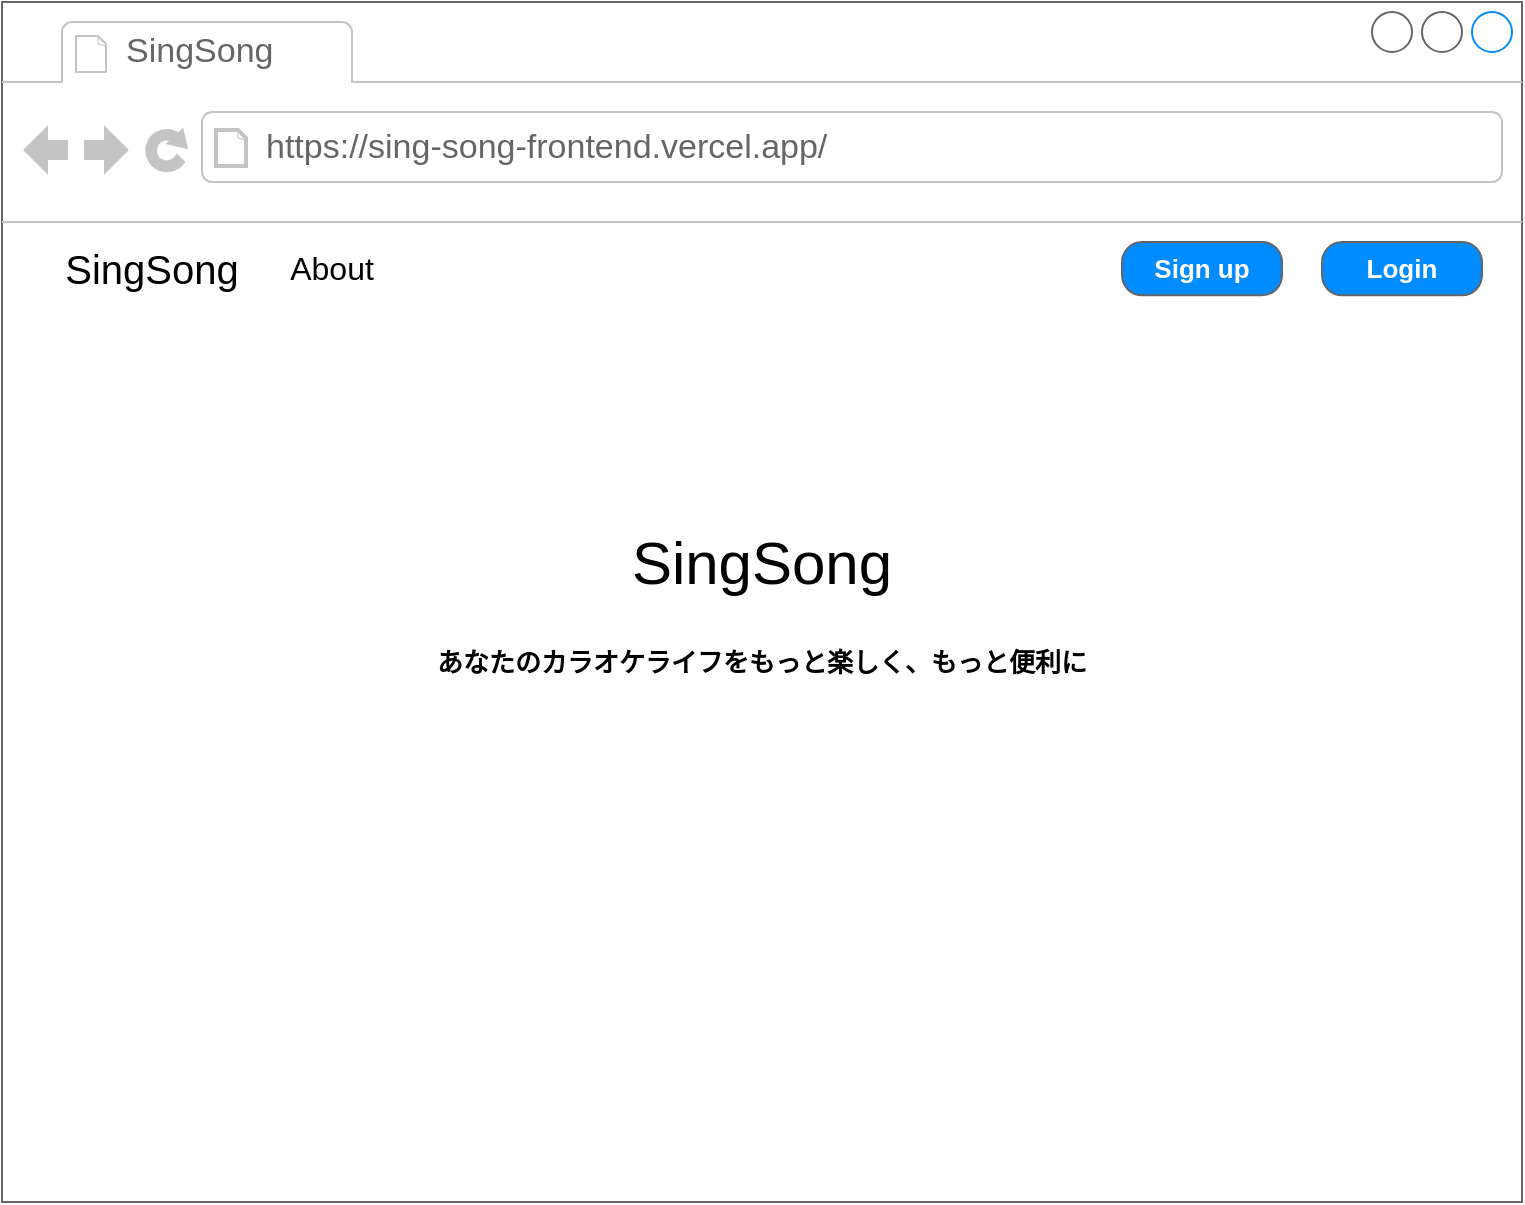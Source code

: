 <mxfile version="24.5.4" type="github" pages="2">
  <diagram name="Top Page" id="jzyZ-utd5EVz8HLpz6nn">
    <mxGraphModel dx="819" dy="448" grid="1" gridSize="10" guides="1" tooltips="1" connect="1" arrows="1" fold="1" page="1" pageScale="1" pageWidth="827" pageHeight="1169" math="0" shadow="0">
      <root>
        <mxCell id="0" />
        <mxCell id="1" parent="0" />
        <mxCell id="FBT5wMlfSQGBCRLELtxl-1" value="" style="strokeWidth=1;shadow=0;dashed=0;align=center;html=1;shape=mxgraph.mockup.containers.browserWindow;rSize=0;strokeColor=#666666;strokeColor2=#008cff;strokeColor3=#c4c4c4;mainText=,;recursiveResize=0;fontSize=12;" vertex="1" parent="1">
          <mxGeometry x="40" y="40" width="760" height="600" as="geometry" />
        </mxCell>
        <mxCell id="FBT5wMlfSQGBCRLELtxl-2" value="SingSong" style="strokeWidth=1;shadow=0;dashed=0;align=center;html=1;shape=mxgraph.mockup.containers.anchor;fontSize=17;fontColor=#666666;align=left;whiteSpace=wrap;" vertex="1" parent="FBT5wMlfSQGBCRLELtxl-1">
          <mxGeometry x="60" y="12" width="110" height="26" as="geometry" />
        </mxCell>
        <mxCell id="FBT5wMlfSQGBCRLELtxl-3" value="https://sing-song-frontend.vercel.app/" style="strokeWidth=1;shadow=0;dashed=0;align=center;html=1;shape=mxgraph.mockup.containers.anchor;rSize=0;fontSize=17;fontColor=#666666;align=left;" vertex="1" parent="FBT5wMlfSQGBCRLELtxl-1">
          <mxGeometry x="130" y="60" width="250" height="26" as="geometry" />
        </mxCell>
        <UserObject label="SingSong" placeholders="1" name="Variable" id="FBT5wMlfSQGBCRLELtxl-4">
          <mxCell style="text;html=1;strokeColor=none;fillColor=none;align=center;verticalAlign=middle;whiteSpace=wrap;overflow=hidden;fontSize=30;" vertex="1" parent="FBT5wMlfSQGBCRLELtxl-1">
            <mxGeometry x="260" y="250" width="240" height="60" as="geometry" />
          </mxCell>
        </UserObject>
        <UserObject label="&lt;h1 data-v-94ec3823=&quot;&quot; style=&quot;font-size: 13px;&quot;&gt;あなたのカラオケライフをもっと楽しく、もっと便利に&lt;/h1&gt;" placeholders="1" name="Variable" id="FBT5wMlfSQGBCRLELtxl-5">
          <mxCell style="text;html=1;strokeColor=none;fillColor=none;align=center;verticalAlign=middle;whiteSpace=wrap;overflow=hidden;fontSize=13;" vertex="1" parent="FBT5wMlfSQGBCRLELtxl-1">
            <mxGeometry x="190" y="310" width="380" height="40" as="geometry" />
          </mxCell>
        </UserObject>
        <mxCell id="FBT5wMlfSQGBCRLELtxl-6" value="Sign up" style="strokeWidth=1;shadow=0;dashed=0;align=center;html=1;shape=mxgraph.mockup.buttons.button;strokeColor=#666666;fontColor=#ffffff;mainText=;buttonStyle=round;fontSize=13;fontStyle=1;fillColor=#008cff;whiteSpace=wrap;verticalAlign=middle;" vertex="1" parent="FBT5wMlfSQGBCRLELtxl-1">
          <mxGeometry x="560" y="120" width="80" height="26.67" as="geometry" />
        </mxCell>
        <mxCell id="FBT5wMlfSQGBCRLELtxl-7" value="Login" style="strokeWidth=1;shadow=0;dashed=0;align=center;html=1;shape=mxgraph.mockup.buttons.button;strokeColor=#666666;fontColor=#ffffff;mainText=;buttonStyle=round;fontSize=13;fontStyle=1;fillColor=#008cff;whiteSpace=wrap;verticalAlign=middle;" vertex="1" parent="FBT5wMlfSQGBCRLELtxl-1">
          <mxGeometry x="660" y="120" width="80" height="26.67" as="geometry" />
        </mxCell>
        <UserObject label="SingSong" placeholders="1" name="Variable" id="FBT5wMlfSQGBCRLELtxl-8">
          <mxCell style="text;html=1;strokeColor=none;fillColor=none;align=center;verticalAlign=middle;whiteSpace=wrap;overflow=hidden;fontSize=20;" vertex="1" parent="FBT5wMlfSQGBCRLELtxl-1">
            <mxGeometry x="20" y="118.335" width="110" height="30" as="geometry" />
          </mxCell>
        </UserObject>
        <UserObject label="About" placeholders="1" name="Variable" link="data:page/id,4Ap_RWVX9Wl-22E_WuD1" id="FBT5wMlfSQGBCRLELtxl-9">
          <mxCell style="text;html=1;strokeColor=none;fillColor=none;align=center;verticalAlign=middle;whiteSpace=wrap;overflow=hidden;fontSize=16;" vertex="1" parent="FBT5wMlfSQGBCRLELtxl-1">
            <mxGeometry x="130" y="118.335" width="70" height="30" as="geometry" />
          </mxCell>
        </UserObject>
      </root>
    </mxGraphModel>
  </diagram>
  <diagram id="4Ap_RWVX9Wl-22E_WuD1" name="About">
    <mxGraphModel dx="682" dy="825" grid="1" gridSize="10" guides="1" tooltips="1" connect="1" arrows="1" fold="1" page="1" pageScale="1" pageWidth="827" pageHeight="1169" math="0" shadow="0">
      <root>
        <mxCell id="0" />
        <mxCell id="1" parent="0" />
        <mxCell id="RzjEZRy9n0WKex-jUxt8-1" value="" style="strokeWidth=1;shadow=0;dashed=0;align=center;html=1;shape=mxgraph.mockup.containers.browserWindow;rSize=0;strokeColor=#666666;strokeColor2=#008cff;strokeColor3=#c4c4c4;mainText=,;recursiveResize=0;fontSize=12;" vertex="1" parent="1">
          <mxGeometry x="861" y="40" width="760" height="600" as="geometry" />
        </mxCell>
        <mxCell id="RzjEZRy9n0WKex-jUxt8-2" value="SingSong" style="strokeWidth=1;shadow=0;dashed=0;align=center;html=1;shape=mxgraph.mockup.containers.anchor;fontSize=17;fontColor=#666666;align=left;whiteSpace=wrap;" vertex="1" parent="RzjEZRy9n0WKex-jUxt8-1">
          <mxGeometry x="60" y="12" width="110" height="26" as="geometry" />
        </mxCell>
        <mxCell id="RzjEZRy9n0WKex-jUxt8-3" value="https://sing-song-frontend.vercel.app/about" style="strokeWidth=1;shadow=0;dashed=0;align=center;html=1;shape=mxgraph.mockup.containers.anchor;rSize=0;fontSize=17;fontColor=#666666;align=left;" vertex="1" parent="RzjEZRy9n0WKex-jUxt8-1">
          <mxGeometry x="130" y="60" width="250" height="26" as="geometry" />
        </mxCell>
        <UserObject label="SingSong" placeholders="1" name="Variable" id="RzjEZRy9n0WKex-jUxt8-4">
          <mxCell style="text;html=1;strokeColor=none;fillColor=none;align=center;verticalAlign=middle;whiteSpace=wrap;overflow=hidden;fontSize=30;" vertex="1" parent="RzjEZRy9n0WKex-jUxt8-1">
            <mxGeometry x="260" y="250" width="240" height="60" as="geometry" />
          </mxCell>
        </UserObject>
        <UserObject label="&lt;h1 data-v-94ec3823=&quot;&quot; style=&quot;font-size: 13px;&quot;&gt;あなたのカラオケライフをもっと楽しく、もっと便利に&lt;/h1&gt;" placeholders="1" name="Variable" id="RzjEZRy9n0WKex-jUxt8-5">
          <mxCell style="text;html=1;strokeColor=none;fillColor=none;align=center;verticalAlign=middle;whiteSpace=wrap;overflow=hidden;fontSize=13;" vertex="1" parent="RzjEZRy9n0WKex-jUxt8-1">
            <mxGeometry x="190" y="310" width="380" height="40" as="geometry" />
          </mxCell>
        </UserObject>
        <mxCell id="RzjEZRy9n0WKex-jUxt8-6" value="Sign up" style="strokeWidth=1;shadow=0;dashed=0;align=center;html=1;shape=mxgraph.mockup.buttons.button;strokeColor=#666666;fontColor=#ffffff;mainText=;buttonStyle=round;fontSize=13;fontStyle=1;fillColor=#008cff;whiteSpace=wrap;verticalAlign=middle;" vertex="1" parent="RzjEZRy9n0WKex-jUxt8-1">
          <mxGeometry x="560" y="120" width="80" height="26.67" as="geometry" />
        </mxCell>
        <mxCell id="RzjEZRy9n0WKex-jUxt8-7" value="Login" style="strokeWidth=1;shadow=0;dashed=0;align=center;html=1;shape=mxgraph.mockup.buttons.button;strokeColor=#666666;fontColor=#ffffff;mainText=;buttonStyle=round;fontSize=13;fontStyle=1;fillColor=#008cff;whiteSpace=wrap;verticalAlign=middle;" vertex="1" parent="RzjEZRy9n0WKex-jUxt8-1">
          <mxGeometry x="660" y="120" width="80" height="26.67" as="geometry" />
        </mxCell>
        <UserObject label="SingSong" placeholders="1" name="Variable" id="RzjEZRy9n0WKex-jUxt8-8">
          <mxCell style="text;html=1;strokeColor=none;fillColor=none;align=center;verticalAlign=middle;whiteSpace=wrap;overflow=hidden;fontSize=20;" vertex="1" parent="RzjEZRy9n0WKex-jUxt8-1">
            <mxGeometry x="20" y="118.335" width="110" height="30" as="geometry" />
          </mxCell>
        </UserObject>
        <UserObject label="About" placeholders="1" name="Variable" id="RzjEZRy9n0WKex-jUxt8-9">
          <mxCell style="text;html=1;strokeColor=none;fillColor=none;align=center;verticalAlign=middle;whiteSpace=wrap;overflow=hidden;fontSize=16;" vertex="1" parent="RzjEZRy9n0WKex-jUxt8-1">
            <mxGeometry x="130" y="118.335" width="70" height="30" as="geometry" />
          </mxCell>
        </UserObject>
      </root>
    </mxGraphModel>
  </diagram>
</mxfile>
